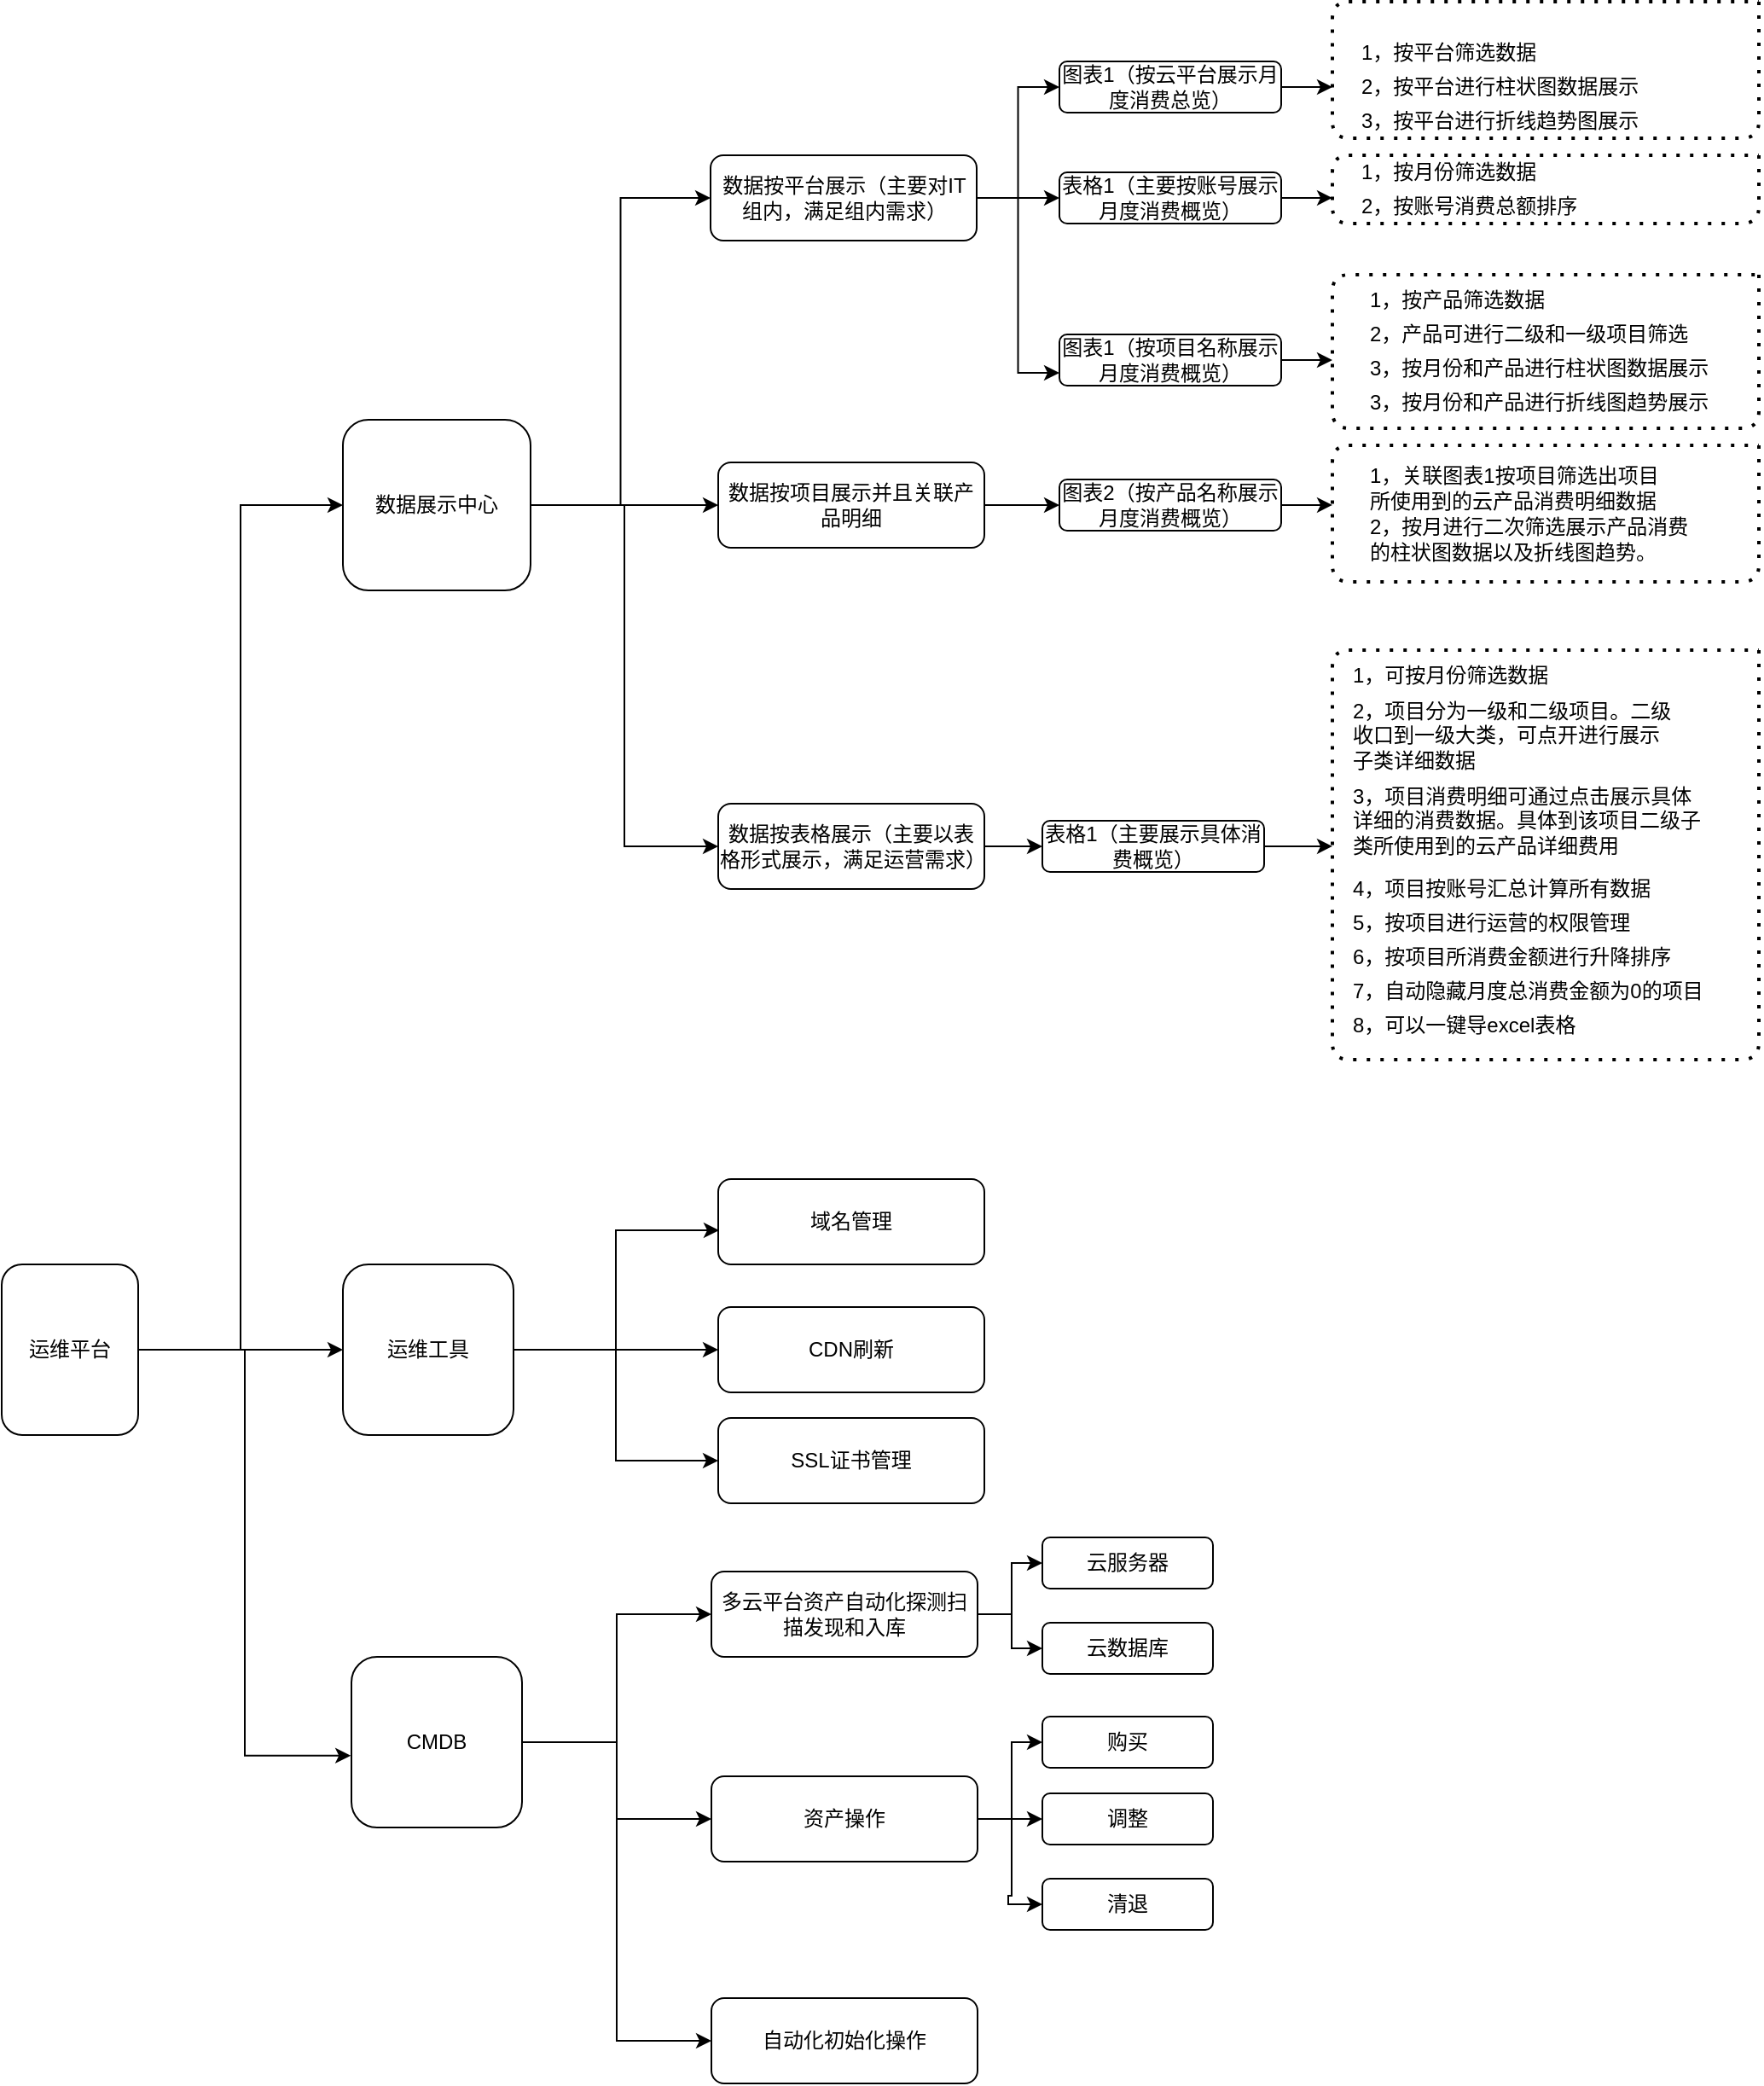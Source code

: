 <mxfile version="14.9.0" type="github">
  <diagram id="XFys-MGa4JXjCSujh4Fw" name="Page-1">
    <mxGraphModel dx="1350" dy="1445" grid="1" gridSize="10" guides="1" tooltips="1" connect="1" arrows="1" fold="1" page="1" pageScale="1" pageWidth="827" pageHeight="1169" math="0" shadow="0">
      <root>
        <mxCell id="0" />
        <mxCell id="1" parent="0" />
        <mxCell id="mBMi4K5HqV_Lq1pSj2Ab-74" style="edgeStyle=orthogonalEdgeStyle;rounded=0;orthogonalLoop=1;jettySize=auto;html=1;exitX=1;exitY=0.5;exitDx=0;exitDy=0;entryX=0;entryY=0.5;entryDx=0;entryDy=0;" edge="1" parent="1" source="mBMi4K5HqV_Lq1pSj2Ab-1" target="mBMi4K5HqV_Lq1pSj2Ab-2">
          <mxGeometry relative="1" as="geometry" />
        </mxCell>
        <mxCell id="mBMi4K5HqV_Lq1pSj2Ab-75" style="edgeStyle=orthogonalEdgeStyle;rounded=0;orthogonalLoop=1;jettySize=auto;html=1;exitX=1;exitY=0.5;exitDx=0;exitDy=0;" edge="1" parent="1" source="mBMi4K5HqV_Lq1pSj2Ab-1" target="mBMi4K5HqV_Lq1pSj2Ab-3">
          <mxGeometry relative="1" as="geometry" />
        </mxCell>
        <mxCell id="mBMi4K5HqV_Lq1pSj2Ab-78" style="edgeStyle=orthogonalEdgeStyle;rounded=0;orthogonalLoop=1;jettySize=auto;html=1;exitX=1;exitY=0.5;exitDx=0;exitDy=0;entryX=-0.004;entryY=0.579;entryDx=0;entryDy=0;entryPerimeter=0;" edge="1" parent="1" source="mBMi4K5HqV_Lq1pSj2Ab-1" target="mBMi4K5HqV_Lq1pSj2Ab-4">
          <mxGeometry relative="1" as="geometry" />
        </mxCell>
        <mxCell id="mBMi4K5HqV_Lq1pSj2Ab-1" value="运维平台" style="rounded=1;whiteSpace=wrap;html=1;" vertex="1" parent="1">
          <mxGeometry x="-80" y="650" width="80" height="100" as="geometry" />
        </mxCell>
        <mxCell id="mBMi4K5HqV_Lq1pSj2Ab-30" style="edgeStyle=orthogonalEdgeStyle;rounded=0;orthogonalLoop=1;jettySize=auto;html=1;exitX=1;exitY=0.5;exitDx=0;exitDy=0;entryX=0;entryY=0.5;entryDx=0;entryDy=0;" edge="1" parent="1" source="mBMi4K5HqV_Lq1pSj2Ab-2" target="mBMi4K5HqV_Lq1pSj2Ab-7">
          <mxGeometry relative="1" as="geometry" />
        </mxCell>
        <mxCell id="mBMi4K5HqV_Lq1pSj2Ab-71" style="edgeStyle=orthogonalEdgeStyle;rounded=0;orthogonalLoop=1;jettySize=auto;html=1;exitX=1;exitY=0.5;exitDx=0;exitDy=0;" edge="1" parent="1" source="mBMi4K5HqV_Lq1pSj2Ab-2" target="mBMi4K5HqV_Lq1pSj2Ab-6">
          <mxGeometry relative="1" as="geometry" />
        </mxCell>
        <mxCell id="mBMi4K5HqV_Lq1pSj2Ab-72" style="edgeStyle=orthogonalEdgeStyle;rounded=0;orthogonalLoop=1;jettySize=auto;html=1;exitX=1;exitY=0.5;exitDx=0;exitDy=0;entryX=0;entryY=0.5;entryDx=0;entryDy=0;" edge="1" parent="1" source="mBMi4K5HqV_Lq1pSj2Ab-2" target="mBMi4K5HqV_Lq1pSj2Ab-5">
          <mxGeometry relative="1" as="geometry" />
        </mxCell>
        <mxCell id="mBMi4K5HqV_Lq1pSj2Ab-2" value="数据展示中心" style="rounded=1;whiteSpace=wrap;html=1;" vertex="1" parent="1">
          <mxGeometry x="120" y="155" width="110" height="100" as="geometry" />
        </mxCell>
        <mxCell id="mBMi4K5HqV_Lq1pSj2Ab-87" style="edgeStyle=orthogonalEdgeStyle;rounded=0;orthogonalLoop=1;jettySize=auto;html=1;entryX=0.003;entryY=0.6;entryDx=0;entryDy=0;entryPerimeter=0;" edge="1" parent="1" source="mBMi4K5HqV_Lq1pSj2Ab-3" target="mBMi4K5HqV_Lq1pSj2Ab-76">
          <mxGeometry relative="1" as="geometry" />
        </mxCell>
        <mxCell id="mBMi4K5HqV_Lq1pSj2Ab-88" style="edgeStyle=orthogonalEdgeStyle;rounded=0;orthogonalLoop=1;jettySize=auto;html=1;exitX=1;exitY=0.5;exitDx=0;exitDy=0;entryX=0;entryY=0.5;entryDx=0;entryDy=0;" edge="1" parent="1" source="mBMi4K5HqV_Lq1pSj2Ab-3" target="mBMi4K5HqV_Lq1pSj2Ab-73">
          <mxGeometry relative="1" as="geometry" />
        </mxCell>
        <mxCell id="mBMi4K5HqV_Lq1pSj2Ab-89" style="edgeStyle=orthogonalEdgeStyle;rounded=0;orthogonalLoop=1;jettySize=auto;html=1;exitX=1;exitY=0.5;exitDx=0;exitDy=0;entryX=0;entryY=0.5;entryDx=0;entryDy=0;" edge="1" parent="1" source="mBMi4K5HqV_Lq1pSj2Ab-3" target="mBMi4K5HqV_Lq1pSj2Ab-77">
          <mxGeometry relative="1" as="geometry" />
        </mxCell>
        <mxCell id="mBMi4K5HqV_Lq1pSj2Ab-3" value="运维工具" style="rounded=1;whiteSpace=wrap;html=1;" vertex="1" parent="1">
          <mxGeometry x="120" y="650" width="100" height="100" as="geometry" />
        </mxCell>
        <mxCell id="mBMi4K5HqV_Lq1pSj2Ab-90" style="edgeStyle=orthogonalEdgeStyle;rounded=0;orthogonalLoop=1;jettySize=auto;html=1;exitX=1;exitY=0.5;exitDx=0;exitDy=0;" edge="1" parent="1" source="mBMi4K5HqV_Lq1pSj2Ab-4" target="mBMi4K5HqV_Lq1pSj2Ab-79">
          <mxGeometry relative="1" as="geometry" />
        </mxCell>
        <mxCell id="mBMi4K5HqV_Lq1pSj2Ab-96" style="edgeStyle=orthogonalEdgeStyle;rounded=0;orthogonalLoop=1;jettySize=auto;html=1;exitX=1;exitY=0.5;exitDx=0;exitDy=0;" edge="1" parent="1" source="mBMi4K5HqV_Lq1pSj2Ab-4" target="mBMi4K5HqV_Lq1pSj2Ab-80">
          <mxGeometry relative="1" as="geometry" />
        </mxCell>
        <mxCell id="mBMi4K5HqV_Lq1pSj2Ab-97" style="edgeStyle=orthogonalEdgeStyle;rounded=0;orthogonalLoop=1;jettySize=auto;html=1;exitX=1;exitY=0.5;exitDx=0;exitDy=0;entryX=0;entryY=0.5;entryDx=0;entryDy=0;" edge="1" parent="1" source="mBMi4K5HqV_Lq1pSj2Ab-4" target="mBMi4K5HqV_Lq1pSj2Ab-86">
          <mxGeometry relative="1" as="geometry" />
        </mxCell>
        <mxCell id="mBMi4K5HqV_Lq1pSj2Ab-4" value="CMDB" style="rounded=1;whiteSpace=wrap;html=1;" vertex="1" parent="1">
          <mxGeometry x="125" y="880" width="100" height="100" as="geometry" />
        </mxCell>
        <mxCell id="mBMi4K5HqV_Lq1pSj2Ab-66" style="edgeStyle=orthogonalEdgeStyle;rounded=0;orthogonalLoop=1;jettySize=auto;html=1;exitX=1;exitY=0.5;exitDx=0;exitDy=0;" edge="1" parent="1" source="mBMi4K5HqV_Lq1pSj2Ab-5" target="mBMi4K5HqV_Lq1pSj2Ab-10">
          <mxGeometry relative="1" as="geometry" />
        </mxCell>
        <mxCell id="mBMi4K5HqV_Lq1pSj2Ab-67" style="edgeStyle=orthogonalEdgeStyle;rounded=0;orthogonalLoop=1;jettySize=auto;html=1;exitX=1;exitY=0.5;exitDx=0;exitDy=0;entryX=0;entryY=0.5;entryDx=0;entryDy=0;" edge="1" parent="1" source="mBMi4K5HqV_Lq1pSj2Ab-5" target="mBMi4K5HqV_Lq1pSj2Ab-9">
          <mxGeometry relative="1" as="geometry" />
        </mxCell>
        <mxCell id="mBMi4K5HqV_Lq1pSj2Ab-68" style="edgeStyle=orthogonalEdgeStyle;rounded=0;orthogonalLoop=1;jettySize=auto;html=1;exitX=1;exitY=0.5;exitDx=0;exitDy=0;entryX=0;entryY=0.75;entryDx=0;entryDy=0;" edge="1" parent="1" source="mBMi4K5HqV_Lq1pSj2Ab-5" target="mBMi4K5HqV_Lq1pSj2Ab-31">
          <mxGeometry relative="1" as="geometry" />
        </mxCell>
        <mxCell id="mBMi4K5HqV_Lq1pSj2Ab-5" value="数据按平台展示（主要对IT组内，满足组内需求）" style="rounded=1;whiteSpace=wrap;html=1;" vertex="1" parent="1">
          <mxGeometry x="335.5" width="156" height="50" as="geometry" />
        </mxCell>
        <mxCell id="mBMi4K5HqV_Lq1pSj2Ab-69" style="edgeStyle=orthogonalEdgeStyle;rounded=0;orthogonalLoop=1;jettySize=auto;html=1;exitX=1;exitY=0.5;exitDx=0;exitDy=0;entryX=0;entryY=0.5;entryDx=0;entryDy=0;" edge="1" parent="1" source="mBMi4K5HqV_Lq1pSj2Ab-6" target="mBMi4K5HqV_Lq1pSj2Ab-32">
          <mxGeometry relative="1" as="geometry" />
        </mxCell>
        <mxCell id="mBMi4K5HqV_Lq1pSj2Ab-6" value="数据按项目展示并且关联产品明细" style="rounded=1;whiteSpace=wrap;html=1;" vertex="1" parent="1">
          <mxGeometry x="340" y="180" width="156" height="50" as="geometry" />
        </mxCell>
        <mxCell id="mBMi4K5HqV_Lq1pSj2Ab-70" style="edgeStyle=orthogonalEdgeStyle;rounded=0;orthogonalLoop=1;jettySize=auto;html=1;exitX=1;exitY=0.5;exitDx=0;exitDy=0;entryX=0;entryY=0.5;entryDx=0;entryDy=0;" edge="1" parent="1" source="mBMi4K5HqV_Lq1pSj2Ab-7" target="mBMi4K5HqV_Lq1pSj2Ab-45">
          <mxGeometry relative="1" as="geometry" />
        </mxCell>
        <mxCell id="mBMi4K5HqV_Lq1pSj2Ab-7" value="数据按表格展示（主要以表格形式展示，满足运营需求）" style="rounded=1;whiteSpace=wrap;html=1;" vertex="1" parent="1">
          <mxGeometry x="340" y="380" width="156" height="50" as="geometry" />
        </mxCell>
        <mxCell id="mBMi4K5HqV_Lq1pSj2Ab-60" style="edgeStyle=orthogonalEdgeStyle;rounded=0;orthogonalLoop=1;jettySize=auto;html=1;exitX=1;exitY=0.5;exitDx=0;exitDy=0;" edge="1" parent="1" source="mBMi4K5HqV_Lq1pSj2Ab-9">
          <mxGeometry relative="1" as="geometry">
            <mxPoint x="700" y="-39.81" as="targetPoint" />
          </mxGeometry>
        </mxCell>
        <mxCell id="mBMi4K5HqV_Lq1pSj2Ab-9" value="图表1（按云平台展示月度消费总览）" style="rounded=1;whiteSpace=wrap;html=1;" vertex="1" parent="1">
          <mxGeometry x="540" y="-55" width="130" height="30" as="geometry" />
        </mxCell>
        <mxCell id="mBMi4K5HqV_Lq1pSj2Ab-61" style="edgeStyle=orthogonalEdgeStyle;rounded=0;orthogonalLoop=1;jettySize=auto;html=1;exitX=1;exitY=0.5;exitDx=0;exitDy=0;" edge="1" parent="1" source="mBMi4K5HqV_Lq1pSj2Ab-10">
          <mxGeometry relative="1" as="geometry">
            <mxPoint x="700" y="24.952" as="targetPoint" />
          </mxGeometry>
        </mxCell>
        <mxCell id="mBMi4K5HqV_Lq1pSj2Ab-10" value="表格1（主要按账号展示月度消费概览）" style="rounded=1;whiteSpace=wrap;html=1;" vertex="1" parent="1">
          <mxGeometry x="540" y="10" width="130" height="30" as="geometry" />
        </mxCell>
        <mxCell id="mBMi4K5HqV_Lq1pSj2Ab-11" value="1，按月份筛选数据" style="text;html=1;strokeColor=none;fillColor=none;align=left;verticalAlign=middle;whiteSpace=wrap;rounded=0;" vertex="1" parent="1">
          <mxGeometry x="715" width="120" height="20" as="geometry" />
        </mxCell>
        <mxCell id="mBMi4K5HqV_Lq1pSj2Ab-12" value="2，按账号消费总额排序" style="text;html=1;strokeColor=none;fillColor=none;align=left;verticalAlign=middle;whiteSpace=wrap;rounded=0;" vertex="1" parent="1">
          <mxGeometry x="715" y="20" width="140" height="20" as="geometry" />
        </mxCell>
        <mxCell id="mBMi4K5HqV_Lq1pSj2Ab-13" value="1，按平台筛选数据" style="text;html=1;strokeColor=none;fillColor=none;align=left;verticalAlign=middle;whiteSpace=wrap;rounded=0;" vertex="1" parent="1">
          <mxGeometry x="715" y="-70" width="120" height="20" as="geometry" />
        </mxCell>
        <mxCell id="mBMi4K5HqV_Lq1pSj2Ab-14" value="2，按平台进行柱状图数据展示" style="text;html=1;strokeColor=none;fillColor=none;align=left;verticalAlign=middle;whiteSpace=wrap;rounded=0;" vertex="1" parent="1">
          <mxGeometry x="715" y="-50" width="180" height="20" as="geometry" />
        </mxCell>
        <mxCell id="mBMi4K5HqV_Lq1pSj2Ab-15" value="3，按平台进行折线趋势图展示" style="text;html=1;strokeColor=none;fillColor=none;align=left;verticalAlign=middle;whiteSpace=wrap;rounded=0;" vertex="1" parent="1">
          <mxGeometry x="715" y="-30" width="180" height="20" as="geometry" />
        </mxCell>
        <mxCell id="mBMi4K5HqV_Lq1pSj2Ab-63" style="edgeStyle=orthogonalEdgeStyle;rounded=0;orthogonalLoop=1;jettySize=auto;html=1;exitX=1;exitY=0.5;exitDx=0;exitDy=0;" edge="1" parent="1" source="mBMi4K5HqV_Lq1pSj2Ab-31">
          <mxGeometry relative="1" as="geometry">
            <mxPoint x="700" y="120.19" as="targetPoint" />
          </mxGeometry>
        </mxCell>
        <mxCell id="mBMi4K5HqV_Lq1pSj2Ab-31" value="图表1（按项目名称展示月度消费概览）" style="rounded=1;whiteSpace=wrap;html=1;" vertex="1" parent="1">
          <mxGeometry x="540" y="105" width="130" height="30" as="geometry" />
        </mxCell>
        <mxCell id="mBMi4K5HqV_Lq1pSj2Ab-64" style="edgeStyle=orthogonalEdgeStyle;rounded=0;orthogonalLoop=1;jettySize=auto;html=1;exitX=1;exitY=0.5;exitDx=0;exitDy=0;" edge="1" parent="1" source="mBMi4K5HqV_Lq1pSj2Ab-32">
          <mxGeometry relative="1" as="geometry">
            <mxPoint x="700" y="204.952" as="targetPoint" />
          </mxGeometry>
        </mxCell>
        <mxCell id="mBMi4K5HqV_Lq1pSj2Ab-32" value="图表2（按产品名称展示月度消费概览）" style="rounded=1;whiteSpace=wrap;html=1;" vertex="1" parent="1">
          <mxGeometry x="540" y="190" width="130" height="30" as="geometry" />
        </mxCell>
        <mxCell id="mBMi4K5HqV_Lq1pSj2Ab-33" value="1，关联图表1按项目筛选出项目所使用到的云产品消费明细数据" style="text;html=1;strokeColor=none;fillColor=none;align=left;verticalAlign=middle;whiteSpace=wrap;rounded=0;" vertex="1" parent="1">
          <mxGeometry x="720" y="185" width="180" height="20" as="geometry" />
        </mxCell>
        <mxCell id="mBMi4K5HqV_Lq1pSj2Ab-34" value="2，按月进行二次筛选展示产品消费的柱状图数据以及折线图趋势。" style="text;html=1;strokeColor=none;fillColor=none;align=left;verticalAlign=middle;whiteSpace=wrap;rounded=0;" vertex="1" parent="1">
          <mxGeometry x="720" y="215" width="190" height="20" as="geometry" />
        </mxCell>
        <mxCell id="mBMi4K5HqV_Lq1pSj2Ab-35" value="1，按产品筛选数据" style="text;html=1;strokeColor=none;fillColor=none;align=left;verticalAlign=middle;whiteSpace=wrap;rounded=0;" vertex="1" parent="1">
          <mxGeometry x="720" y="75" width="120" height="20" as="geometry" />
        </mxCell>
        <mxCell id="mBMi4K5HqV_Lq1pSj2Ab-36" value="2，产品可进行二级和一级项目筛选" style="text;html=1;strokeColor=none;fillColor=none;align=left;verticalAlign=middle;whiteSpace=wrap;rounded=0;" vertex="1" parent="1">
          <mxGeometry x="720" y="95" width="190" height="20" as="geometry" />
        </mxCell>
        <mxCell id="mBMi4K5HqV_Lq1pSj2Ab-37" value="3，按月份和产品进行柱状图数据展示" style="text;html=1;strokeColor=none;fillColor=none;align=left;verticalAlign=middle;whiteSpace=wrap;rounded=0;" vertex="1" parent="1">
          <mxGeometry x="720" y="115" width="210" height="20" as="geometry" />
        </mxCell>
        <mxCell id="mBMi4K5HqV_Lq1pSj2Ab-43" value="3，按月份和产品进行折线图趋势展示" style="text;html=1;strokeColor=none;fillColor=none;align=left;verticalAlign=middle;whiteSpace=wrap;rounded=0;" vertex="1" parent="1">
          <mxGeometry x="720" y="135" width="210" height="20" as="geometry" />
        </mxCell>
        <mxCell id="mBMi4K5HqV_Lq1pSj2Ab-65" style="edgeStyle=orthogonalEdgeStyle;rounded=0;orthogonalLoop=1;jettySize=auto;html=1;exitX=1;exitY=0.5;exitDx=0;exitDy=0;" edge="1" parent="1" source="mBMi4K5HqV_Lq1pSj2Ab-45">
          <mxGeometry relative="1" as="geometry">
            <mxPoint x="700" y="404.952" as="targetPoint" />
          </mxGeometry>
        </mxCell>
        <mxCell id="mBMi4K5HqV_Lq1pSj2Ab-45" value="表格1（主要展示具体消费概览）" style="rounded=1;whiteSpace=wrap;html=1;" vertex="1" parent="1">
          <mxGeometry x="530" y="390" width="130" height="30" as="geometry" />
        </mxCell>
        <mxCell id="mBMi4K5HqV_Lq1pSj2Ab-46" value="1，可按月份筛选数据" style="text;html=1;strokeColor=none;fillColor=none;align=left;verticalAlign=middle;whiteSpace=wrap;rounded=0;" vertex="1" parent="1">
          <mxGeometry x="710" y="295" width="120" height="20" as="geometry" />
        </mxCell>
        <mxCell id="mBMi4K5HqV_Lq1pSj2Ab-47" value="2，项目分为一级和二级项目。二级收口到一级大类，可点开进行展示子类详细数据" style="text;html=1;strokeColor=none;fillColor=none;align=left;verticalAlign=middle;whiteSpace=wrap;rounded=0;" vertex="1" parent="1">
          <mxGeometry x="710" y="330" width="190" height="20" as="geometry" />
        </mxCell>
        <mxCell id="mBMi4K5HqV_Lq1pSj2Ab-48" value="3，项目消费明细可通过点击展示具体详细的消费数据。具体到该项目二级子类所使用到的云产品详细费用" style="text;html=1;strokeColor=none;fillColor=none;align=left;verticalAlign=middle;whiteSpace=wrap;rounded=0;" vertex="1" parent="1">
          <mxGeometry x="710" y="380" width="210" height="20" as="geometry" />
        </mxCell>
        <mxCell id="mBMi4K5HqV_Lq1pSj2Ab-49" value="4，项目按账号汇总计算所有数据" style="text;html=1;strokeColor=none;fillColor=none;align=left;verticalAlign=middle;whiteSpace=wrap;rounded=0;" vertex="1" parent="1">
          <mxGeometry x="710" y="420" width="210" height="20" as="geometry" />
        </mxCell>
        <mxCell id="mBMi4K5HqV_Lq1pSj2Ab-50" value="5，按项目进行运营的权限管理" style="text;html=1;strokeColor=none;fillColor=none;align=left;verticalAlign=middle;whiteSpace=wrap;rounded=0;" vertex="1" parent="1">
          <mxGeometry x="710" y="440" width="210" height="20" as="geometry" />
        </mxCell>
        <mxCell id="mBMi4K5HqV_Lq1pSj2Ab-51" value="6，按项目所消费金额进行升降排序" style="text;html=1;strokeColor=none;fillColor=none;align=left;verticalAlign=middle;whiteSpace=wrap;rounded=0;" vertex="1" parent="1">
          <mxGeometry x="710" y="460" width="210" height="20" as="geometry" />
        </mxCell>
        <mxCell id="mBMi4K5HqV_Lq1pSj2Ab-52" value="7，自动隐藏月度总消费金额为0的项目" style="text;html=1;strokeColor=none;fillColor=none;align=left;verticalAlign=middle;whiteSpace=wrap;rounded=0;" vertex="1" parent="1">
          <mxGeometry x="710" y="480" width="210" height="20" as="geometry" />
        </mxCell>
        <mxCell id="mBMi4K5HqV_Lq1pSj2Ab-53" value="8，可以一键导excel表格" style="text;html=1;strokeColor=none;fillColor=none;align=left;verticalAlign=middle;whiteSpace=wrap;rounded=0;" vertex="1" parent="1">
          <mxGeometry x="710" y="500" width="210" height="20" as="geometry" />
        </mxCell>
        <mxCell id="mBMi4K5HqV_Lq1pSj2Ab-56" value="" style="endArrow=none;dashed=1;html=1;dashPattern=1 3;strokeWidth=2;" edge="1" parent="1">
          <mxGeometry width="50" height="50" relative="1" as="geometry">
            <mxPoint x="950" y="290" as="sourcePoint" />
            <mxPoint x="950" y="290" as="targetPoint" />
            <Array as="points">
              <mxPoint x="950" y="530" />
              <mxPoint x="700" y="530" />
              <mxPoint x="700" y="290" />
            </Array>
          </mxGeometry>
        </mxCell>
        <mxCell id="mBMi4K5HqV_Lq1pSj2Ab-57" value="" style="endArrow=none;dashed=1;html=1;dashPattern=1 3;strokeWidth=2;" edge="1" parent="1">
          <mxGeometry width="50" height="50" relative="1" as="geometry">
            <mxPoint x="950" y="70" as="sourcePoint" />
            <mxPoint x="950" y="70" as="targetPoint" />
            <Array as="points">
              <mxPoint x="950" y="160" />
              <mxPoint x="700" y="160" />
              <mxPoint x="700" y="70" />
            </Array>
          </mxGeometry>
        </mxCell>
        <mxCell id="mBMi4K5HqV_Lq1pSj2Ab-58" value="" style="endArrow=none;dashed=1;html=1;dashPattern=1 3;strokeWidth=2;" edge="1" parent="1">
          <mxGeometry width="50" height="50" relative="1" as="geometry">
            <mxPoint x="950" y="-90" as="sourcePoint" />
            <mxPoint x="950" y="-90" as="targetPoint" />
            <Array as="points">
              <mxPoint x="950" y="-10" />
              <mxPoint x="700" y="-10" />
              <mxPoint x="700" y="-90" />
            </Array>
          </mxGeometry>
        </mxCell>
        <mxCell id="mBMi4K5HqV_Lq1pSj2Ab-59" value="" style="endArrow=none;dashed=1;html=1;dashPattern=1 3;strokeWidth=2;" edge="1" parent="1">
          <mxGeometry width="50" height="50" relative="1" as="geometry">
            <mxPoint x="950" as="sourcePoint" />
            <mxPoint x="950" as="targetPoint" />
            <Array as="points">
              <mxPoint x="950" y="40" />
              <mxPoint x="700" y="40" />
              <mxPoint x="700" />
            </Array>
          </mxGeometry>
        </mxCell>
        <mxCell id="mBMi4K5HqV_Lq1pSj2Ab-62" value="" style="endArrow=none;dashed=1;html=1;dashPattern=1 3;strokeWidth=2;" edge="1" parent="1">
          <mxGeometry width="50" height="50" relative="1" as="geometry">
            <mxPoint x="950" y="170" as="sourcePoint" />
            <mxPoint x="950" y="170" as="targetPoint" />
            <Array as="points">
              <mxPoint x="950" y="250" />
              <mxPoint x="700" y="250" />
              <mxPoint x="700" y="170" />
            </Array>
          </mxGeometry>
        </mxCell>
        <mxCell id="mBMi4K5HqV_Lq1pSj2Ab-73" value="CDN刷新" style="rounded=1;whiteSpace=wrap;html=1;" vertex="1" parent="1">
          <mxGeometry x="340" y="675" width="156" height="50" as="geometry" />
        </mxCell>
        <mxCell id="mBMi4K5HqV_Lq1pSj2Ab-76" value="域名管理" style="rounded=1;whiteSpace=wrap;html=1;" vertex="1" parent="1">
          <mxGeometry x="340" y="600" width="156" height="50" as="geometry" />
        </mxCell>
        <mxCell id="mBMi4K5HqV_Lq1pSj2Ab-77" value="SSL证书管理" style="rounded=1;whiteSpace=wrap;html=1;" vertex="1" parent="1">
          <mxGeometry x="340" y="740" width="156" height="50" as="geometry" />
        </mxCell>
        <mxCell id="mBMi4K5HqV_Lq1pSj2Ab-91" style="edgeStyle=orthogonalEdgeStyle;rounded=0;orthogonalLoop=1;jettySize=auto;html=1;exitX=1;exitY=0.5;exitDx=0;exitDy=0;entryX=0;entryY=0.5;entryDx=0;entryDy=0;" edge="1" parent="1" source="mBMi4K5HqV_Lq1pSj2Ab-79" target="mBMi4K5HqV_Lq1pSj2Ab-81">
          <mxGeometry relative="1" as="geometry" />
        </mxCell>
        <mxCell id="mBMi4K5HqV_Lq1pSj2Ab-92" style="edgeStyle=orthogonalEdgeStyle;rounded=0;orthogonalLoop=1;jettySize=auto;html=1;exitX=1;exitY=0.5;exitDx=0;exitDy=0;" edge="1" parent="1" source="mBMi4K5HqV_Lq1pSj2Ab-79" target="mBMi4K5HqV_Lq1pSj2Ab-82">
          <mxGeometry relative="1" as="geometry" />
        </mxCell>
        <mxCell id="mBMi4K5HqV_Lq1pSj2Ab-79" value="多云平台资产自动化探测扫描发现和入库" style="rounded=1;whiteSpace=wrap;html=1;" vertex="1" parent="1">
          <mxGeometry x="336" y="830" width="156" height="50" as="geometry" />
        </mxCell>
        <mxCell id="mBMi4K5HqV_Lq1pSj2Ab-93" style="edgeStyle=orthogonalEdgeStyle;rounded=0;orthogonalLoop=1;jettySize=auto;html=1;exitX=1;exitY=0.5;exitDx=0;exitDy=0;entryX=0;entryY=0.5;entryDx=0;entryDy=0;" edge="1" parent="1" source="mBMi4K5HqV_Lq1pSj2Ab-80" target="mBMi4K5HqV_Lq1pSj2Ab-83">
          <mxGeometry relative="1" as="geometry" />
        </mxCell>
        <mxCell id="mBMi4K5HqV_Lq1pSj2Ab-94" style="edgeStyle=orthogonalEdgeStyle;rounded=0;orthogonalLoop=1;jettySize=auto;html=1;exitX=1;exitY=0.5;exitDx=0;exitDy=0;entryX=0;entryY=0.5;entryDx=0;entryDy=0;" edge="1" parent="1" source="mBMi4K5HqV_Lq1pSj2Ab-80" target="mBMi4K5HqV_Lq1pSj2Ab-84">
          <mxGeometry relative="1" as="geometry" />
        </mxCell>
        <mxCell id="mBMi4K5HqV_Lq1pSj2Ab-95" style="edgeStyle=orthogonalEdgeStyle;rounded=0;orthogonalLoop=1;jettySize=auto;html=1;exitX=1;exitY=0.5;exitDx=0;exitDy=0;entryX=0;entryY=0.5;entryDx=0;entryDy=0;" edge="1" parent="1" source="mBMi4K5HqV_Lq1pSj2Ab-80" target="mBMi4K5HqV_Lq1pSj2Ab-85">
          <mxGeometry relative="1" as="geometry" />
        </mxCell>
        <mxCell id="mBMi4K5HqV_Lq1pSj2Ab-80" value="资产操作" style="rounded=1;whiteSpace=wrap;html=1;" vertex="1" parent="1">
          <mxGeometry x="336" y="950" width="156" height="50" as="geometry" />
        </mxCell>
        <mxCell id="mBMi4K5HqV_Lq1pSj2Ab-81" value="云服务器" style="rounded=1;whiteSpace=wrap;html=1;" vertex="1" parent="1">
          <mxGeometry x="530" y="810" width="100" height="30" as="geometry" />
        </mxCell>
        <mxCell id="mBMi4K5HqV_Lq1pSj2Ab-82" value="云数据库" style="rounded=1;whiteSpace=wrap;html=1;" vertex="1" parent="1">
          <mxGeometry x="530" y="860" width="100" height="30" as="geometry" />
        </mxCell>
        <mxCell id="mBMi4K5HqV_Lq1pSj2Ab-83" value="购买" style="rounded=1;whiteSpace=wrap;html=1;" vertex="1" parent="1">
          <mxGeometry x="530" y="915" width="100" height="30" as="geometry" />
        </mxCell>
        <mxCell id="mBMi4K5HqV_Lq1pSj2Ab-84" value="调整" style="rounded=1;whiteSpace=wrap;html=1;" vertex="1" parent="1">
          <mxGeometry x="530" y="960" width="100" height="30" as="geometry" />
        </mxCell>
        <mxCell id="mBMi4K5HqV_Lq1pSj2Ab-85" value="清退" style="rounded=1;whiteSpace=wrap;html=1;" vertex="1" parent="1">
          <mxGeometry x="530" y="1010" width="100" height="30" as="geometry" />
        </mxCell>
        <mxCell id="mBMi4K5HqV_Lq1pSj2Ab-86" value="自动化初始化操作" style="rounded=1;whiteSpace=wrap;html=1;" vertex="1" parent="1">
          <mxGeometry x="336" y="1080" width="156" height="50" as="geometry" />
        </mxCell>
      </root>
    </mxGraphModel>
  </diagram>
</mxfile>
